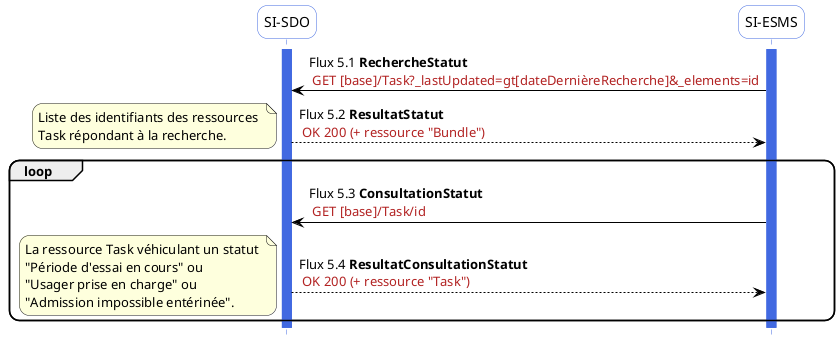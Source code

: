 @startuml flux5
hide footbox

skinparam sequence {
 arrowColor black
 ParticipantBorderColor RoyalBlue
 ParticipantBackgroundColor white
 LifeLineBorderColor RoyalBlue
 LifeLineBackgroundColor RoyalBlue
 ParticipantFontSize 14
 ParticipantFontName arial
 ParticipantPadding 20
}
skinparam  roundcorner 20


participant "SI-SDO" as SDO
participant "SI-ESMS" as ESMS
activate SDO
activate ESMS


ESMS-[#black]> SDO : Flux 5.1 **RechercheStatut** \n <color #FireBrick>GET [base]/Task?_lastUpdated=gt[dateDernièreRecherche]&_elements=id</color>
SDO-[#black]-> ESMS: Flux 5.2 **ResultatStatut** \n <color #FireBrick>OK 200 (+ ressource "Bundle")</color>

note left
Liste des identifiants des ressources 
Task répondant à la recherche.
end note

loop 
ESMS-[#black]> SDO : Flux 5.3 **ConsultationStatut** \n <color #FireBrick>GET [base]/Task/id</color>
SDO-[#black]-> ESMS: Flux 5.4 **ResultatConsultationStatut** \n <color #FireBrick>OK 200 (+ ressource "Task")</color>
note left
La ressource Task véhiculant un statut 
"Période d'essai en cours" ou 
"Usager prise en charge" ou 
"Admission impossible entérinée".
end note
end loop




deactivate SDO
deactivate ESMS
@enduml
